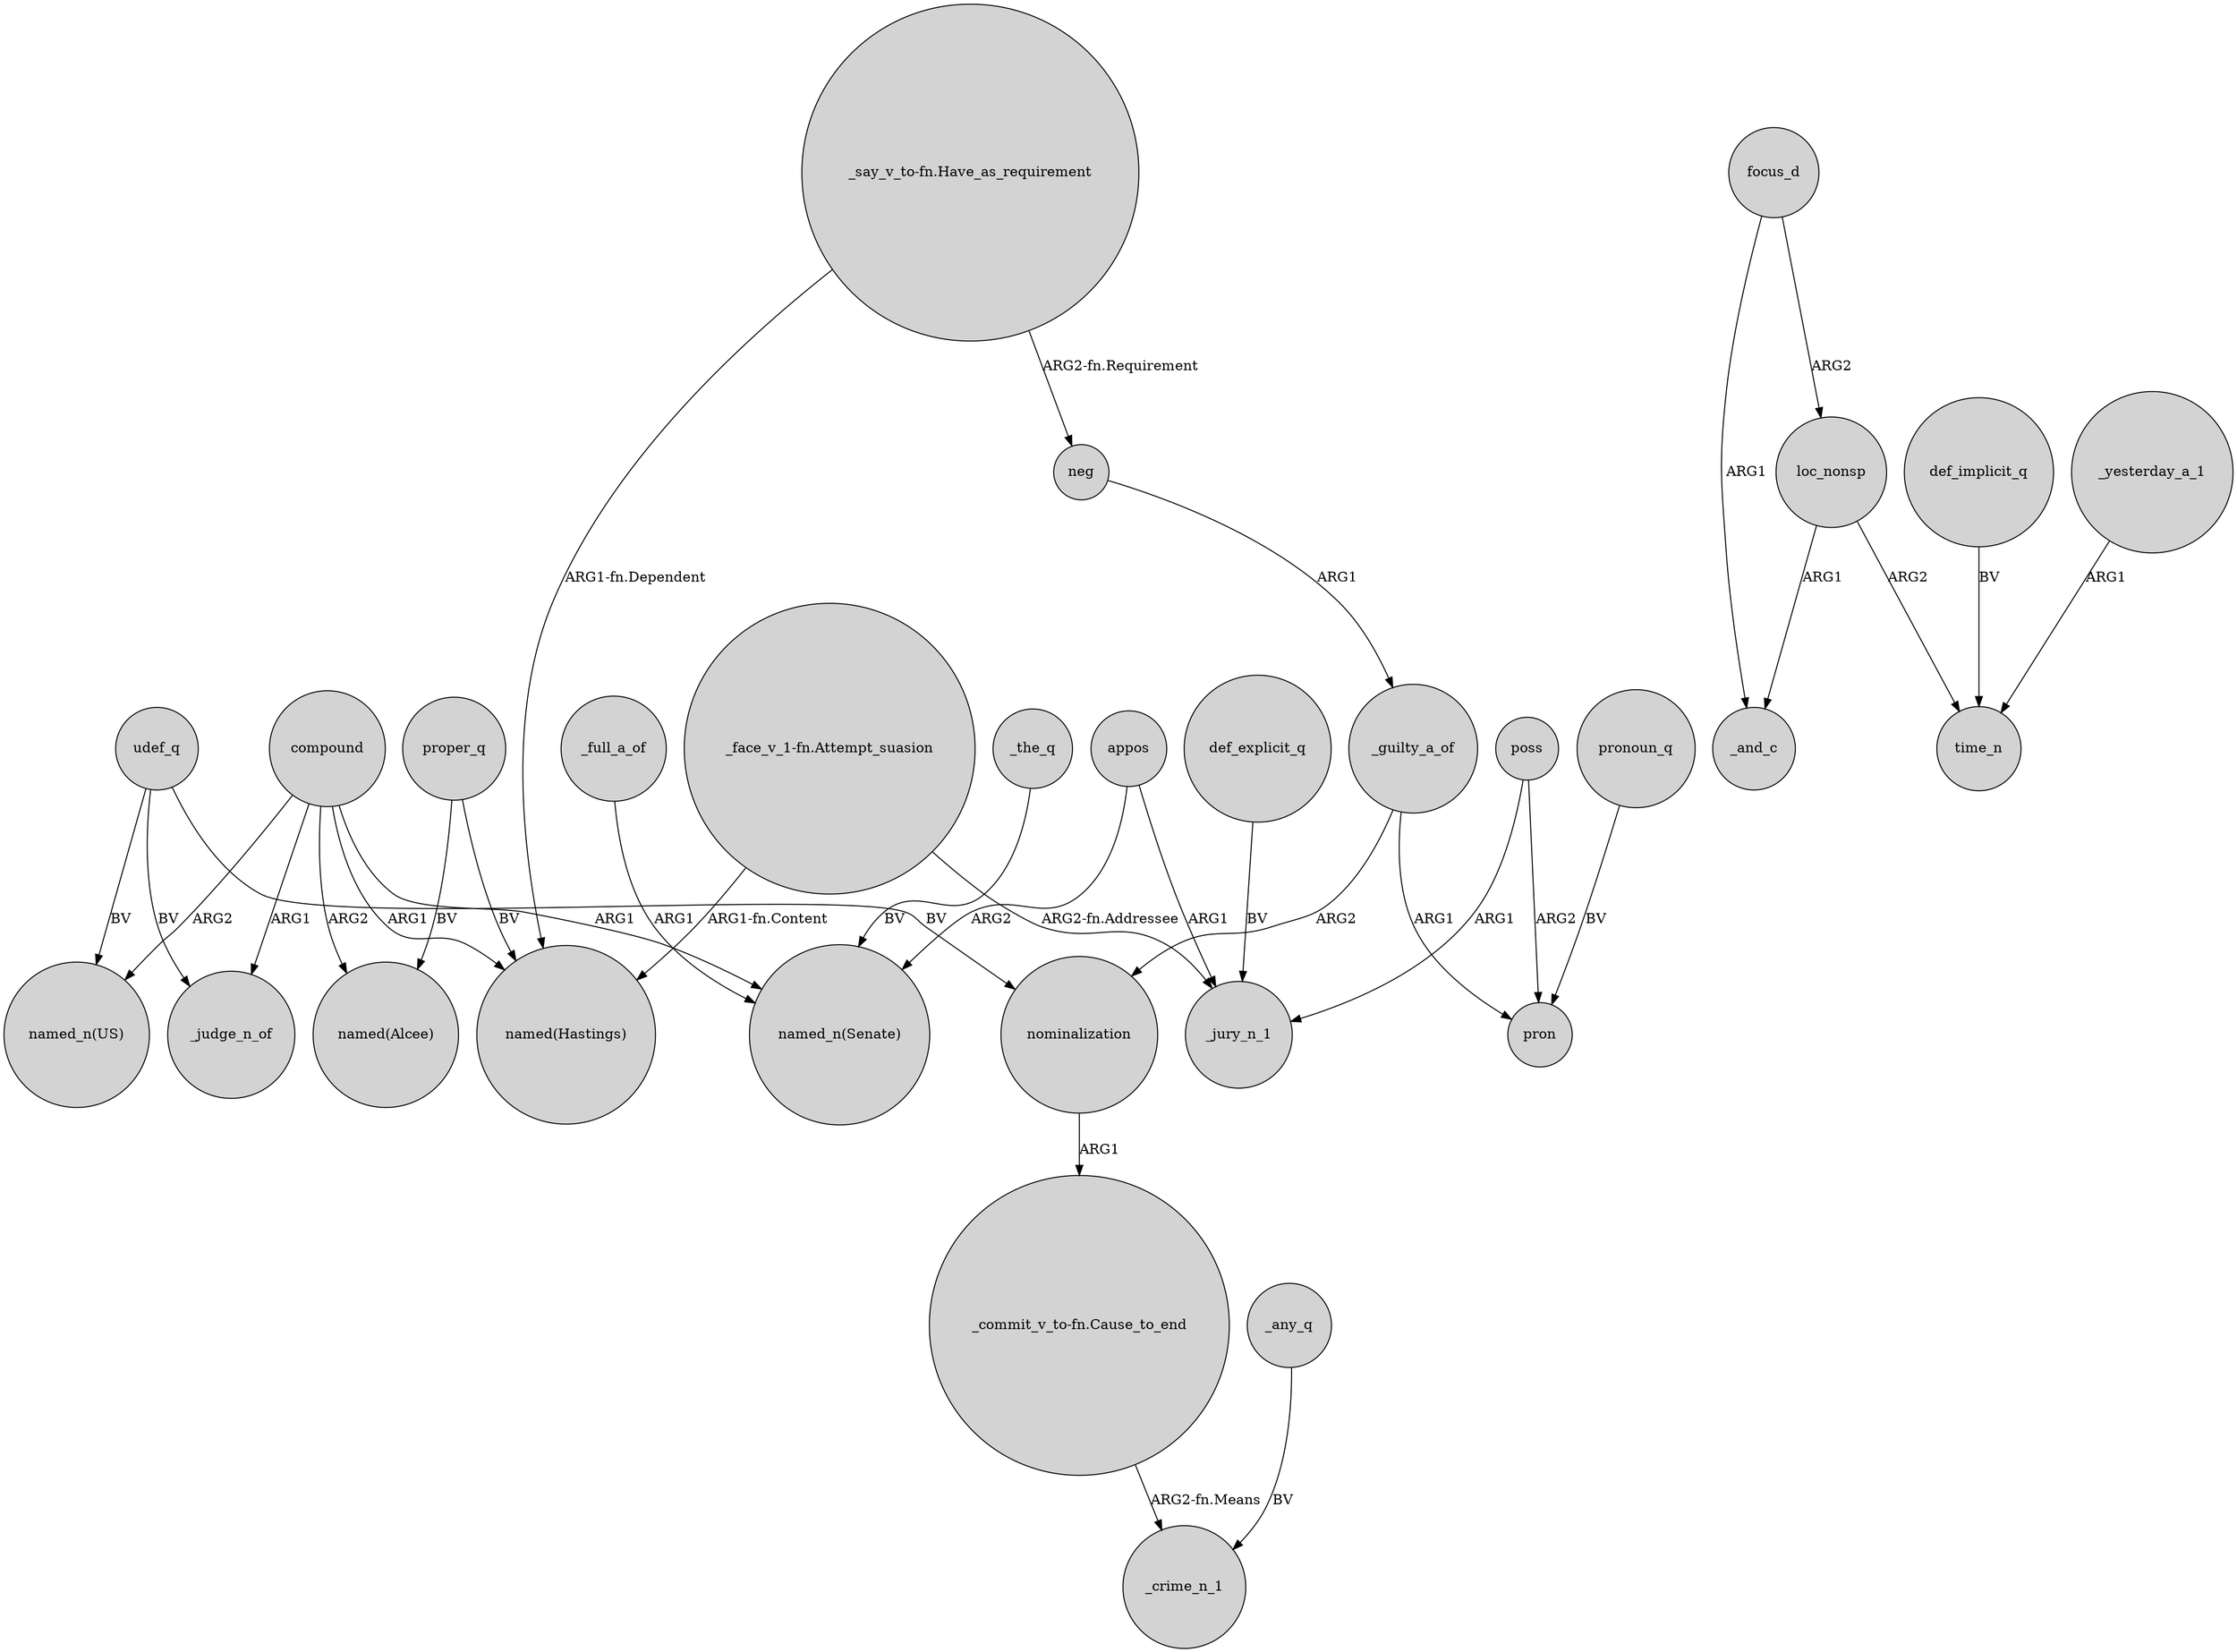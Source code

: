 digraph {
	node [shape=circle style=filled]
	appos -> _jury_n_1 [label=ARG1]
	loc_nonsp -> _and_c [label=ARG1]
	udef_q -> nominalization [label=BV]
	_the_q -> "named_n(Senate)" [label=BV]
	"_say_v_to-fn.Have_as_requirement" -> "named(Hastings)" [label="ARG1-fn.Dependent"]
	_yesterday_a_1 -> time_n [label=ARG1]
	focus_d -> loc_nonsp [label=ARG2]
	_guilty_a_of -> nominalization [label=ARG2]
	proper_q -> "named(Hastings)" [label=BV]
	udef_q -> _judge_n_of [label=BV]
	nominalization -> "_commit_v_to-fn.Cause_to_end" [label=ARG1]
	"_face_v_1-fn.Attempt_suasion" -> "named(Hastings)" [label="ARG1-fn.Content"]
	poss -> _jury_n_1 [label=ARG1]
	pronoun_q -> pron [label=BV]
	_guilty_a_of -> pron [label=ARG1]
	poss -> pron [label=ARG2]
	_full_a_of -> "named_n(Senate)" [label=ARG1]
	appos -> "named_n(Senate)" [label=ARG2]
	neg -> _guilty_a_of [label=ARG1]
	proper_q -> "named(Alcee)" [label=BV]
	"_face_v_1-fn.Attempt_suasion" -> _jury_n_1 [label="ARG2-fn.Addressee"]
	compound -> "named(Alcee)" [label=ARG2]
	focus_d -> _and_c [label=ARG1]
	"_commit_v_to-fn.Cause_to_end" -> _crime_n_1 [label="ARG2-fn.Means"]
	def_explicit_q -> _jury_n_1 [label=BV]
	compound -> "named_n(Senate)" [label=ARG1]
	compound -> _judge_n_of [label=ARG1]
	loc_nonsp -> time_n [label=ARG2]
	"_say_v_to-fn.Have_as_requirement" -> neg [label="ARG2-fn.Requirement"]
	compound -> "named(Hastings)" [label=ARG1]
	_any_q -> _crime_n_1 [label=BV]
	compound -> "named_n(US)" [label=ARG2]
	udef_q -> "named_n(US)" [label=BV]
	def_implicit_q -> time_n [label=BV]
}
